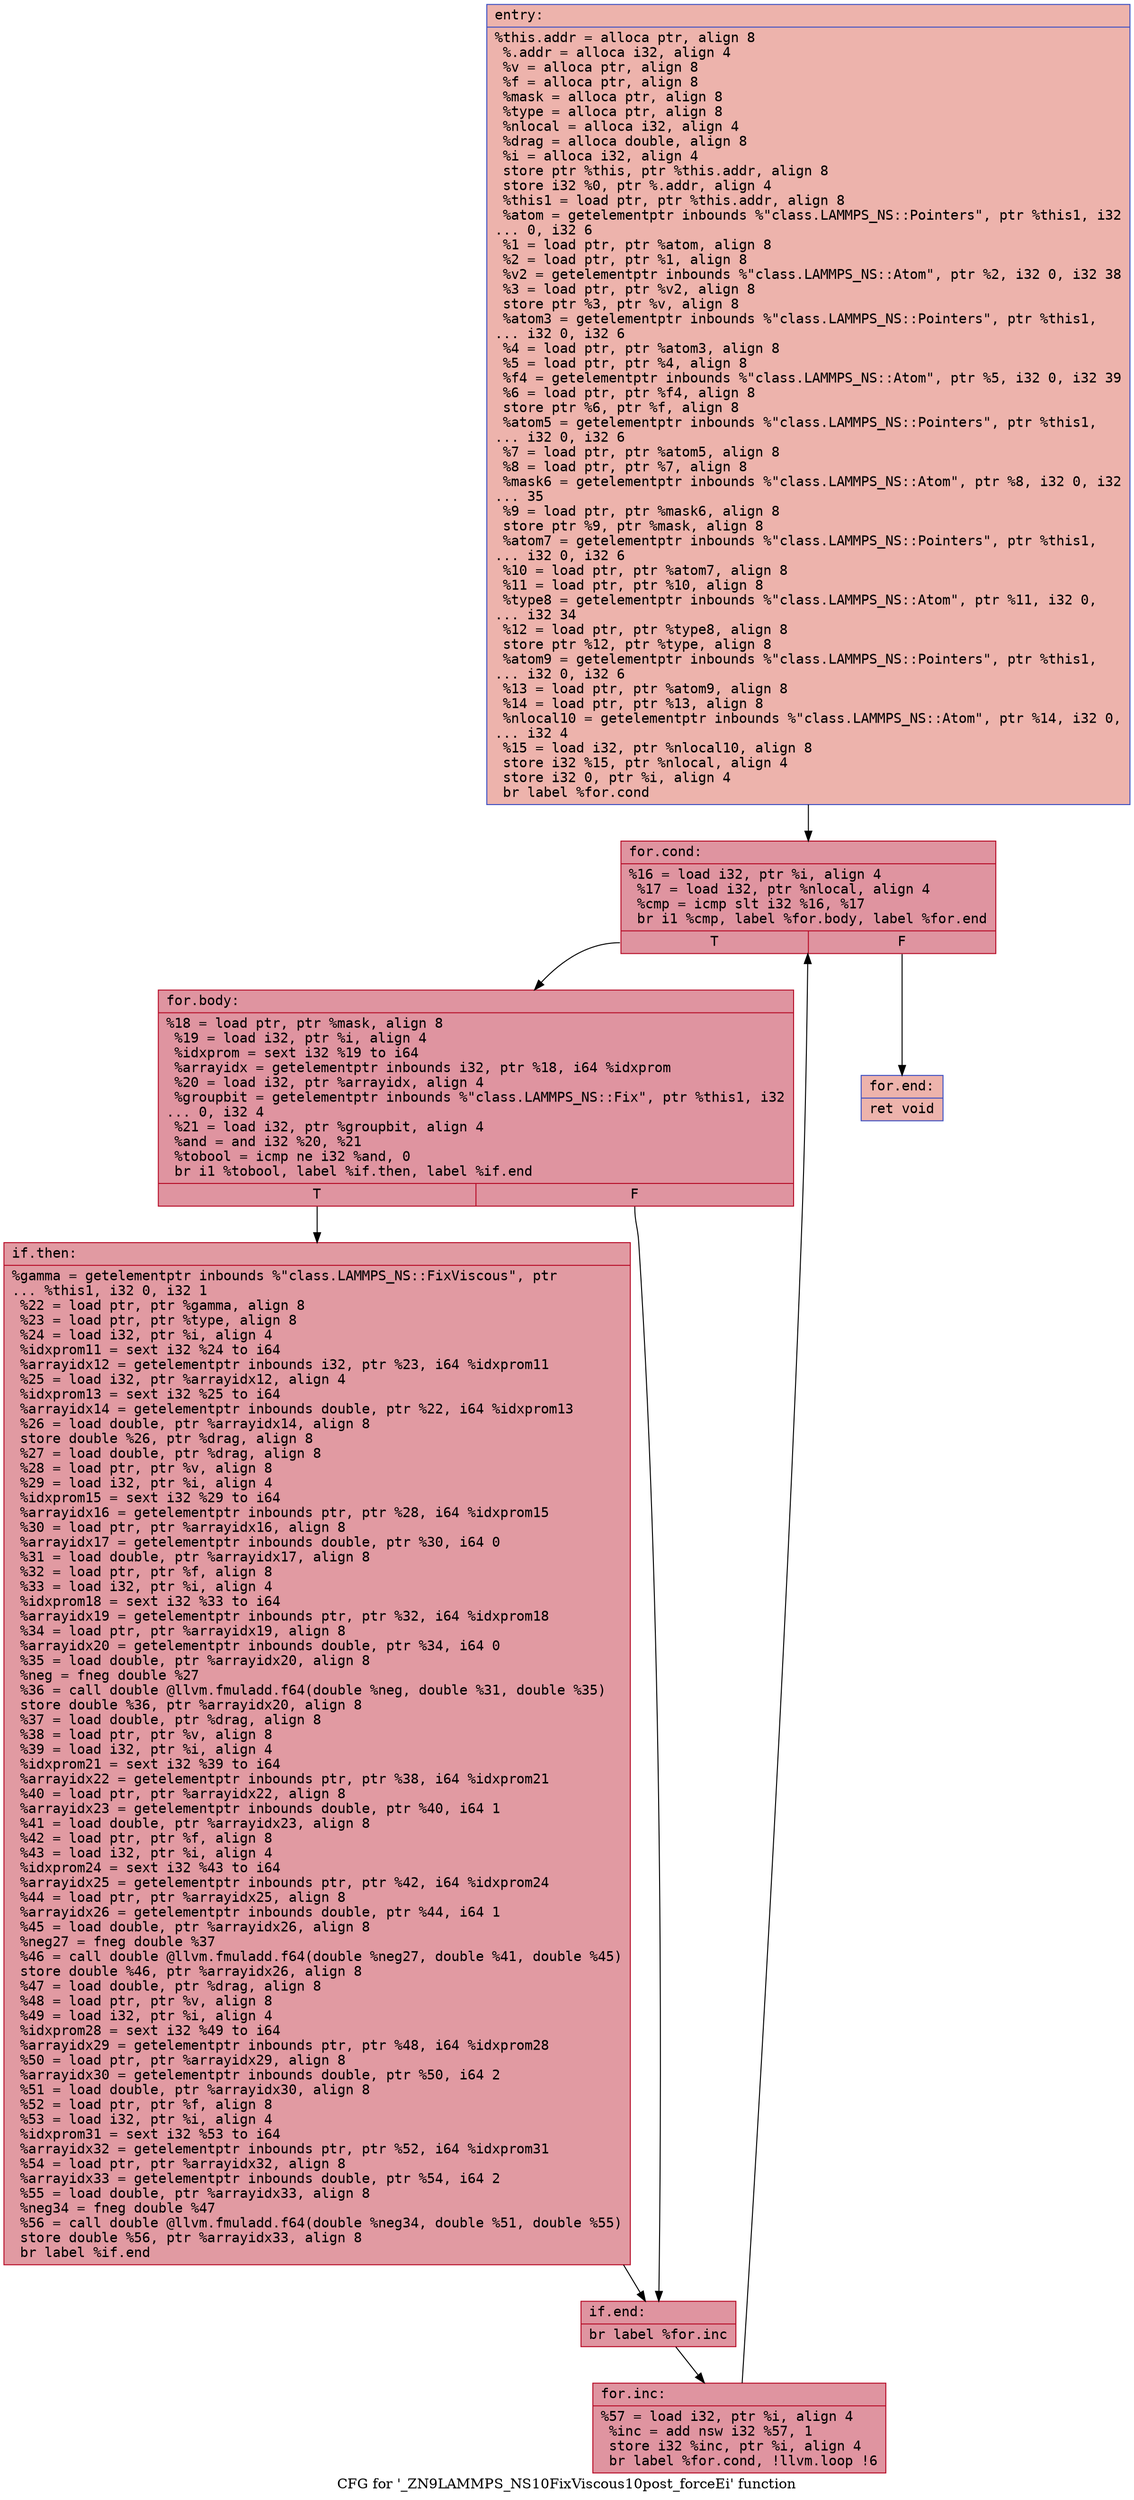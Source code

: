 digraph "CFG for '_ZN9LAMMPS_NS10FixViscous10post_forceEi' function" {
	label="CFG for '_ZN9LAMMPS_NS10FixViscous10post_forceEi' function";

	Node0x55bc978c44a0 [shape=record,color="#3d50c3ff", style=filled, fillcolor="#d6524470" fontname="Courier",label="{entry:\l|  %this.addr = alloca ptr, align 8\l  %.addr = alloca i32, align 4\l  %v = alloca ptr, align 8\l  %f = alloca ptr, align 8\l  %mask = alloca ptr, align 8\l  %type = alloca ptr, align 8\l  %nlocal = alloca i32, align 4\l  %drag = alloca double, align 8\l  %i = alloca i32, align 4\l  store ptr %this, ptr %this.addr, align 8\l  store i32 %0, ptr %.addr, align 4\l  %this1 = load ptr, ptr %this.addr, align 8\l  %atom = getelementptr inbounds %\"class.LAMMPS_NS::Pointers\", ptr %this1, i32\l... 0, i32 6\l  %1 = load ptr, ptr %atom, align 8\l  %2 = load ptr, ptr %1, align 8\l  %v2 = getelementptr inbounds %\"class.LAMMPS_NS::Atom\", ptr %2, i32 0, i32 38\l  %3 = load ptr, ptr %v2, align 8\l  store ptr %3, ptr %v, align 8\l  %atom3 = getelementptr inbounds %\"class.LAMMPS_NS::Pointers\", ptr %this1,\l... i32 0, i32 6\l  %4 = load ptr, ptr %atom3, align 8\l  %5 = load ptr, ptr %4, align 8\l  %f4 = getelementptr inbounds %\"class.LAMMPS_NS::Atom\", ptr %5, i32 0, i32 39\l  %6 = load ptr, ptr %f4, align 8\l  store ptr %6, ptr %f, align 8\l  %atom5 = getelementptr inbounds %\"class.LAMMPS_NS::Pointers\", ptr %this1,\l... i32 0, i32 6\l  %7 = load ptr, ptr %atom5, align 8\l  %8 = load ptr, ptr %7, align 8\l  %mask6 = getelementptr inbounds %\"class.LAMMPS_NS::Atom\", ptr %8, i32 0, i32\l... 35\l  %9 = load ptr, ptr %mask6, align 8\l  store ptr %9, ptr %mask, align 8\l  %atom7 = getelementptr inbounds %\"class.LAMMPS_NS::Pointers\", ptr %this1,\l... i32 0, i32 6\l  %10 = load ptr, ptr %atom7, align 8\l  %11 = load ptr, ptr %10, align 8\l  %type8 = getelementptr inbounds %\"class.LAMMPS_NS::Atom\", ptr %11, i32 0,\l... i32 34\l  %12 = load ptr, ptr %type8, align 8\l  store ptr %12, ptr %type, align 8\l  %atom9 = getelementptr inbounds %\"class.LAMMPS_NS::Pointers\", ptr %this1,\l... i32 0, i32 6\l  %13 = load ptr, ptr %atom9, align 8\l  %14 = load ptr, ptr %13, align 8\l  %nlocal10 = getelementptr inbounds %\"class.LAMMPS_NS::Atom\", ptr %14, i32 0,\l... i32 4\l  %15 = load i32, ptr %nlocal10, align 8\l  store i32 %15, ptr %nlocal, align 4\l  store i32 0, ptr %i, align 4\l  br label %for.cond\l}"];
	Node0x55bc978c44a0 -> Node0x55bc978c6120[tooltip="entry -> for.cond\nProbability 100.00%" ];
	Node0x55bc978c6120 [shape=record,color="#b70d28ff", style=filled, fillcolor="#b70d2870" fontname="Courier",label="{for.cond:\l|  %16 = load i32, ptr %i, align 4\l  %17 = load i32, ptr %nlocal, align 4\l  %cmp = icmp slt i32 %16, %17\l  br i1 %cmp, label %for.body, label %for.end\l|{<s0>T|<s1>F}}"];
	Node0x55bc978c6120:s0 -> Node0x55bc978c63c0[tooltip="for.cond -> for.body\nProbability 96.88%" ];
	Node0x55bc978c6120:s1 -> Node0x55bc978c4c90[tooltip="for.cond -> for.end\nProbability 3.12%" ];
	Node0x55bc978c63c0 [shape=record,color="#b70d28ff", style=filled, fillcolor="#b70d2870" fontname="Courier",label="{for.body:\l|  %18 = load ptr, ptr %mask, align 8\l  %19 = load i32, ptr %i, align 4\l  %idxprom = sext i32 %19 to i64\l  %arrayidx = getelementptr inbounds i32, ptr %18, i64 %idxprom\l  %20 = load i32, ptr %arrayidx, align 4\l  %groupbit = getelementptr inbounds %\"class.LAMMPS_NS::Fix\", ptr %this1, i32\l... 0, i32 4\l  %21 = load i32, ptr %groupbit, align 4\l  %and = and i32 %20, %21\l  %tobool = icmp ne i32 %and, 0\l  br i1 %tobool, label %if.then, label %if.end\l|{<s0>T|<s1>F}}"];
	Node0x55bc978c63c0:s0 -> Node0x55bc978c6c90[tooltip="for.body -> if.then\nProbability 62.50%" ];
	Node0x55bc978c63c0:s1 -> Node0x55bc978c6d00[tooltip="for.body -> if.end\nProbability 37.50%" ];
	Node0x55bc978c6c90 [shape=record,color="#b70d28ff", style=filled, fillcolor="#bb1b2c70" fontname="Courier",label="{if.then:\l|  %gamma = getelementptr inbounds %\"class.LAMMPS_NS::FixViscous\", ptr\l... %this1, i32 0, i32 1\l  %22 = load ptr, ptr %gamma, align 8\l  %23 = load ptr, ptr %type, align 8\l  %24 = load i32, ptr %i, align 4\l  %idxprom11 = sext i32 %24 to i64\l  %arrayidx12 = getelementptr inbounds i32, ptr %23, i64 %idxprom11\l  %25 = load i32, ptr %arrayidx12, align 4\l  %idxprom13 = sext i32 %25 to i64\l  %arrayidx14 = getelementptr inbounds double, ptr %22, i64 %idxprom13\l  %26 = load double, ptr %arrayidx14, align 8\l  store double %26, ptr %drag, align 8\l  %27 = load double, ptr %drag, align 8\l  %28 = load ptr, ptr %v, align 8\l  %29 = load i32, ptr %i, align 4\l  %idxprom15 = sext i32 %29 to i64\l  %arrayidx16 = getelementptr inbounds ptr, ptr %28, i64 %idxprom15\l  %30 = load ptr, ptr %arrayidx16, align 8\l  %arrayidx17 = getelementptr inbounds double, ptr %30, i64 0\l  %31 = load double, ptr %arrayidx17, align 8\l  %32 = load ptr, ptr %f, align 8\l  %33 = load i32, ptr %i, align 4\l  %idxprom18 = sext i32 %33 to i64\l  %arrayidx19 = getelementptr inbounds ptr, ptr %32, i64 %idxprom18\l  %34 = load ptr, ptr %arrayidx19, align 8\l  %arrayidx20 = getelementptr inbounds double, ptr %34, i64 0\l  %35 = load double, ptr %arrayidx20, align 8\l  %neg = fneg double %27\l  %36 = call double @llvm.fmuladd.f64(double %neg, double %31, double %35)\l  store double %36, ptr %arrayidx20, align 8\l  %37 = load double, ptr %drag, align 8\l  %38 = load ptr, ptr %v, align 8\l  %39 = load i32, ptr %i, align 4\l  %idxprom21 = sext i32 %39 to i64\l  %arrayidx22 = getelementptr inbounds ptr, ptr %38, i64 %idxprom21\l  %40 = load ptr, ptr %arrayidx22, align 8\l  %arrayidx23 = getelementptr inbounds double, ptr %40, i64 1\l  %41 = load double, ptr %arrayidx23, align 8\l  %42 = load ptr, ptr %f, align 8\l  %43 = load i32, ptr %i, align 4\l  %idxprom24 = sext i32 %43 to i64\l  %arrayidx25 = getelementptr inbounds ptr, ptr %42, i64 %idxprom24\l  %44 = load ptr, ptr %arrayidx25, align 8\l  %arrayidx26 = getelementptr inbounds double, ptr %44, i64 1\l  %45 = load double, ptr %arrayidx26, align 8\l  %neg27 = fneg double %37\l  %46 = call double @llvm.fmuladd.f64(double %neg27, double %41, double %45)\l  store double %46, ptr %arrayidx26, align 8\l  %47 = load double, ptr %drag, align 8\l  %48 = load ptr, ptr %v, align 8\l  %49 = load i32, ptr %i, align 4\l  %idxprom28 = sext i32 %49 to i64\l  %arrayidx29 = getelementptr inbounds ptr, ptr %48, i64 %idxprom28\l  %50 = load ptr, ptr %arrayidx29, align 8\l  %arrayidx30 = getelementptr inbounds double, ptr %50, i64 2\l  %51 = load double, ptr %arrayidx30, align 8\l  %52 = load ptr, ptr %f, align 8\l  %53 = load i32, ptr %i, align 4\l  %idxprom31 = sext i32 %53 to i64\l  %arrayidx32 = getelementptr inbounds ptr, ptr %52, i64 %idxprom31\l  %54 = load ptr, ptr %arrayidx32, align 8\l  %arrayidx33 = getelementptr inbounds double, ptr %54, i64 2\l  %55 = load double, ptr %arrayidx33, align 8\l  %neg34 = fneg double %47\l  %56 = call double @llvm.fmuladd.f64(double %neg34, double %51, double %55)\l  store double %56, ptr %arrayidx33, align 8\l  br label %if.end\l}"];
	Node0x55bc978c6c90 -> Node0x55bc978c6d00[tooltip="if.then -> if.end\nProbability 100.00%" ];
	Node0x55bc978c6d00 [shape=record,color="#b70d28ff", style=filled, fillcolor="#b70d2870" fontname="Courier",label="{if.end:\l|  br label %for.inc\l}"];
	Node0x55bc978c6d00 -> Node0x55bc978cc500[tooltip="if.end -> for.inc\nProbability 100.00%" ];
	Node0x55bc978cc500 [shape=record,color="#b70d28ff", style=filled, fillcolor="#b70d2870" fontname="Courier",label="{for.inc:\l|  %57 = load i32, ptr %i, align 4\l  %inc = add nsw i32 %57, 1\l  store i32 %inc, ptr %i, align 4\l  br label %for.cond, !llvm.loop !6\l}"];
	Node0x55bc978cc500 -> Node0x55bc978c6120[tooltip="for.inc -> for.cond\nProbability 100.00%" ];
	Node0x55bc978c4c90 [shape=record,color="#3d50c3ff", style=filled, fillcolor="#d6524470" fontname="Courier",label="{for.end:\l|  ret void\l}"];
}
